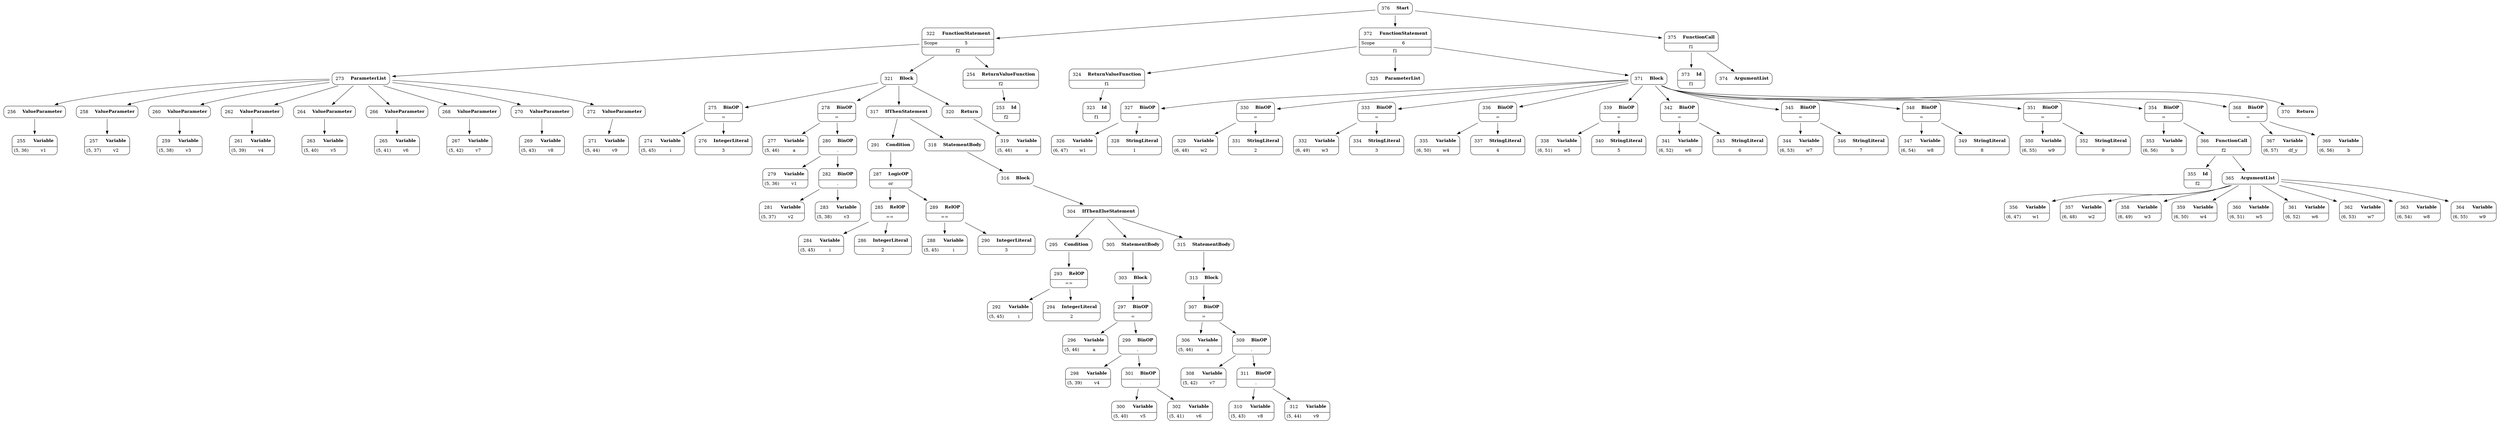 digraph ast {
node [shape=none];
256 [label=<<TABLE border='1' cellspacing='0' cellpadding='10' style='rounded' ><TR><TD border='0'>256</TD><TD border='0'><B>ValueParameter</B></TD></TR></TABLE>>];
256 -> 255 [weight=2];
257 [label=<<TABLE border='1' cellspacing='0' cellpadding='10' style='rounded' ><TR><TD border='0'>257</TD><TD border='0'><B>Variable</B></TD></TR><HR/><TR><TD border='0' cellpadding='5'>(5, 37)</TD><TD border='0' cellpadding='5'>v2</TD></TR></TABLE>>];
258 [label=<<TABLE border='1' cellspacing='0' cellpadding='10' style='rounded' ><TR><TD border='0'>258</TD><TD border='0'><B>ValueParameter</B></TD></TR></TABLE>>];
258 -> 257 [weight=2];
259 [label=<<TABLE border='1' cellspacing='0' cellpadding='10' style='rounded' ><TR><TD border='0'>259</TD><TD border='0'><B>Variable</B></TD></TR><HR/><TR><TD border='0' cellpadding='5'>(5, 38)</TD><TD border='0' cellpadding='5'>v3</TD></TR></TABLE>>];
260 [label=<<TABLE border='1' cellspacing='0' cellpadding='10' style='rounded' ><TR><TD border='0'>260</TD><TD border='0'><B>ValueParameter</B></TD></TR></TABLE>>];
260 -> 259 [weight=2];
261 [label=<<TABLE border='1' cellspacing='0' cellpadding='10' style='rounded' ><TR><TD border='0'>261</TD><TD border='0'><B>Variable</B></TD></TR><HR/><TR><TD border='0' cellpadding='5'>(5, 39)</TD><TD border='0' cellpadding='5'>v4</TD></TR></TABLE>>];
262 [label=<<TABLE border='1' cellspacing='0' cellpadding='10' style='rounded' ><TR><TD border='0'>262</TD><TD border='0'><B>ValueParameter</B></TD></TR></TABLE>>];
262 -> 261 [weight=2];
263 [label=<<TABLE border='1' cellspacing='0' cellpadding='10' style='rounded' ><TR><TD border='0'>263</TD><TD border='0'><B>Variable</B></TD></TR><HR/><TR><TD border='0' cellpadding='5'>(5, 40)</TD><TD border='0' cellpadding='5'>v5</TD></TR></TABLE>>];
264 [label=<<TABLE border='1' cellspacing='0' cellpadding='10' style='rounded' ><TR><TD border='0'>264</TD><TD border='0'><B>ValueParameter</B></TD></TR></TABLE>>];
264 -> 263 [weight=2];
265 [label=<<TABLE border='1' cellspacing='0' cellpadding='10' style='rounded' ><TR><TD border='0'>265</TD><TD border='0'><B>Variable</B></TD></TR><HR/><TR><TD border='0' cellpadding='5'>(5, 41)</TD><TD border='0' cellpadding='5'>v6</TD></TR></TABLE>>];
266 [label=<<TABLE border='1' cellspacing='0' cellpadding='10' style='rounded' ><TR><TD border='0'>266</TD><TD border='0'><B>ValueParameter</B></TD></TR></TABLE>>];
266 -> 265 [weight=2];
267 [label=<<TABLE border='1' cellspacing='0' cellpadding='10' style='rounded' ><TR><TD border='0'>267</TD><TD border='0'><B>Variable</B></TD></TR><HR/><TR><TD border='0' cellpadding='5'>(5, 42)</TD><TD border='0' cellpadding='5'>v7</TD></TR></TABLE>>];
268 [label=<<TABLE border='1' cellspacing='0' cellpadding='10' style='rounded' ><TR><TD border='0'>268</TD><TD border='0'><B>ValueParameter</B></TD></TR></TABLE>>];
268 -> 267 [weight=2];
269 [label=<<TABLE border='1' cellspacing='0' cellpadding='10' style='rounded' ><TR><TD border='0'>269</TD><TD border='0'><B>Variable</B></TD></TR><HR/><TR><TD border='0' cellpadding='5'>(5, 43)</TD><TD border='0' cellpadding='5'>v8</TD></TR></TABLE>>];
270 [label=<<TABLE border='1' cellspacing='0' cellpadding='10' style='rounded' ><TR><TD border='0'>270</TD><TD border='0'><B>ValueParameter</B></TD></TR></TABLE>>];
270 -> 269 [weight=2];
271 [label=<<TABLE border='1' cellspacing='0' cellpadding='10' style='rounded' ><TR><TD border='0'>271</TD><TD border='0'><B>Variable</B></TD></TR><HR/><TR><TD border='0' cellpadding='5'>(5, 44)</TD><TD border='0' cellpadding='5'>v9</TD></TR></TABLE>>];
272 [label=<<TABLE border='1' cellspacing='0' cellpadding='10' style='rounded' ><TR><TD border='0'>272</TD><TD border='0'><B>ValueParameter</B></TD></TR></TABLE>>];
272 -> 271 [weight=2];
273 [label=<<TABLE border='1' cellspacing='0' cellpadding='10' style='rounded' ><TR><TD border='0'>273</TD><TD border='0'><B>ParameterList</B></TD></TR></TABLE>>];
273 -> 256 [weight=2];
273 -> 258 [weight=2];
273 -> 260 [weight=2];
273 -> 262 [weight=2];
273 -> 264 [weight=2];
273 -> 266 [weight=2];
273 -> 268 [weight=2];
273 -> 270 [weight=2];
273 -> 272 [weight=2];
274 [label=<<TABLE border='1' cellspacing='0' cellpadding='10' style='rounded' ><TR><TD border='0'>274</TD><TD border='0'><B>Variable</B></TD></TR><HR/><TR><TD border='0' cellpadding='5'>(5, 45)</TD><TD border='0' cellpadding='5'>i</TD></TR></TABLE>>];
275 [label=<<TABLE border='1' cellspacing='0' cellpadding='10' style='rounded' ><TR><TD border='0'>275</TD><TD border='0'><B>BinOP</B></TD></TR><HR/><TR><TD border='0' cellpadding='5' colspan='2'>=</TD></TR></TABLE>>];
275 -> 274 [weight=2];
275 -> 276 [weight=2];
276 [label=<<TABLE border='1' cellspacing='0' cellpadding='10' style='rounded' ><TR><TD border='0'>276</TD><TD border='0'><B>IntegerLiteral</B></TD></TR><HR/><TR><TD border='0' cellpadding='5' colspan='2'>3</TD></TR></TABLE>>];
277 [label=<<TABLE border='1' cellspacing='0' cellpadding='10' style='rounded' ><TR><TD border='0'>277</TD><TD border='0'><B>Variable</B></TD></TR><HR/><TR><TD border='0' cellpadding='5'>(5, 46)</TD><TD border='0' cellpadding='5'>a</TD></TR></TABLE>>];
278 [label=<<TABLE border='1' cellspacing='0' cellpadding='10' style='rounded' ><TR><TD border='0'>278</TD><TD border='0'><B>BinOP</B></TD></TR><HR/><TR><TD border='0' cellpadding='5' colspan='2'>=</TD></TR></TABLE>>];
278 -> 277 [weight=2];
278 -> 280 [weight=2];
279 [label=<<TABLE border='1' cellspacing='0' cellpadding='10' style='rounded' ><TR><TD border='0'>279</TD><TD border='0'><B>Variable</B></TD></TR><HR/><TR><TD border='0' cellpadding='5'>(5, 36)</TD><TD border='0' cellpadding='5'>v1</TD></TR></TABLE>>];
280 [label=<<TABLE border='1' cellspacing='0' cellpadding='10' style='rounded' ><TR><TD border='0'>280</TD><TD border='0'><B>BinOP</B></TD></TR><HR/><TR><TD border='0' cellpadding='5' colspan='2'>.</TD></TR></TABLE>>];
280 -> 279 [weight=2];
280 -> 282 [weight=2];
281 [label=<<TABLE border='1' cellspacing='0' cellpadding='10' style='rounded' ><TR><TD border='0'>281</TD><TD border='0'><B>Variable</B></TD></TR><HR/><TR><TD border='0' cellpadding='5'>(5, 37)</TD><TD border='0' cellpadding='5'>v2</TD></TR></TABLE>>];
282 [label=<<TABLE border='1' cellspacing='0' cellpadding='10' style='rounded' ><TR><TD border='0'>282</TD><TD border='0'><B>BinOP</B></TD></TR><HR/><TR><TD border='0' cellpadding='5' colspan='2'>.</TD></TR></TABLE>>];
282 -> 281 [weight=2];
282 -> 283 [weight=2];
283 [label=<<TABLE border='1' cellspacing='0' cellpadding='10' style='rounded' ><TR><TD border='0'>283</TD><TD border='0'><B>Variable</B></TD></TR><HR/><TR><TD border='0' cellpadding='5'>(5, 38)</TD><TD border='0' cellpadding='5'>v3</TD></TR></TABLE>>];
284 [label=<<TABLE border='1' cellspacing='0' cellpadding='10' style='rounded' ><TR><TD border='0'>284</TD><TD border='0'><B>Variable</B></TD></TR><HR/><TR><TD border='0' cellpadding='5'>(5, 45)</TD><TD border='0' cellpadding='5'>i</TD></TR></TABLE>>];
285 [label=<<TABLE border='1' cellspacing='0' cellpadding='10' style='rounded' ><TR><TD border='0'>285</TD><TD border='0'><B>RelOP</B></TD></TR><HR/><TR><TD border='0' cellpadding='5' colspan='2'>==</TD></TR></TABLE>>];
285 -> 284 [weight=2];
285 -> 286 [weight=2];
286 [label=<<TABLE border='1' cellspacing='0' cellpadding='10' style='rounded' ><TR><TD border='0'>286</TD><TD border='0'><B>IntegerLiteral</B></TD></TR><HR/><TR><TD border='0' cellpadding='5' colspan='2'>2</TD></TR></TABLE>>];
287 [label=<<TABLE border='1' cellspacing='0' cellpadding='10' style='rounded' ><TR><TD border='0'>287</TD><TD border='0'><B>LogicOP</B></TD></TR><HR/><TR><TD border='0' cellpadding='5' colspan='2'>or</TD></TR></TABLE>>];
287 -> 285 [weight=2];
287 -> 289 [weight=2];
288 [label=<<TABLE border='1' cellspacing='0' cellpadding='10' style='rounded' ><TR><TD border='0'>288</TD><TD border='0'><B>Variable</B></TD></TR><HR/><TR><TD border='0' cellpadding='5'>(5, 45)</TD><TD border='0' cellpadding='5'>i</TD></TR></TABLE>>];
289 [label=<<TABLE border='1' cellspacing='0' cellpadding='10' style='rounded' ><TR><TD border='0'>289</TD><TD border='0'><B>RelOP</B></TD></TR><HR/><TR><TD border='0' cellpadding='5' colspan='2'>==</TD></TR></TABLE>>];
289 -> 288 [weight=2];
289 -> 290 [weight=2];
290 [label=<<TABLE border='1' cellspacing='0' cellpadding='10' style='rounded' ><TR><TD border='0'>290</TD><TD border='0'><B>IntegerLiteral</B></TD></TR><HR/><TR><TD border='0' cellpadding='5' colspan='2'>3</TD></TR></TABLE>>];
291 [label=<<TABLE border='1' cellspacing='0' cellpadding='10' style='rounded' ><TR><TD border='0'>291</TD><TD border='0'><B>Condition</B></TD></TR></TABLE>>];
291 -> 287 [weight=2];
292 [label=<<TABLE border='1' cellspacing='0' cellpadding='10' style='rounded' ><TR><TD border='0'>292</TD><TD border='0'><B>Variable</B></TD></TR><HR/><TR><TD border='0' cellpadding='5'>(5, 45)</TD><TD border='0' cellpadding='5'>i</TD></TR></TABLE>>];
293 [label=<<TABLE border='1' cellspacing='0' cellpadding='10' style='rounded' ><TR><TD border='0'>293</TD><TD border='0'><B>RelOP</B></TD></TR><HR/><TR><TD border='0' cellpadding='5' colspan='2'>==</TD></TR></TABLE>>];
293 -> 292 [weight=2];
293 -> 294 [weight=2];
294 [label=<<TABLE border='1' cellspacing='0' cellpadding='10' style='rounded' ><TR><TD border='0'>294</TD><TD border='0'><B>IntegerLiteral</B></TD></TR><HR/><TR><TD border='0' cellpadding='5' colspan='2'>2</TD></TR></TABLE>>];
295 [label=<<TABLE border='1' cellspacing='0' cellpadding='10' style='rounded' ><TR><TD border='0'>295</TD><TD border='0'><B>Condition</B></TD></TR></TABLE>>];
295 -> 293 [weight=2];
296 [label=<<TABLE border='1' cellspacing='0' cellpadding='10' style='rounded' ><TR><TD border='0'>296</TD><TD border='0'><B>Variable</B></TD></TR><HR/><TR><TD border='0' cellpadding='5'>(5, 46)</TD><TD border='0' cellpadding='5'>a</TD></TR></TABLE>>];
297 [label=<<TABLE border='1' cellspacing='0' cellpadding='10' style='rounded' ><TR><TD border='0'>297</TD><TD border='0'><B>BinOP</B></TD></TR><HR/><TR><TD border='0' cellpadding='5' colspan='2'>=</TD></TR></TABLE>>];
297 -> 296 [weight=2];
297 -> 299 [weight=2];
298 [label=<<TABLE border='1' cellspacing='0' cellpadding='10' style='rounded' ><TR><TD border='0'>298</TD><TD border='0'><B>Variable</B></TD></TR><HR/><TR><TD border='0' cellpadding='5'>(5, 39)</TD><TD border='0' cellpadding='5'>v4</TD></TR></TABLE>>];
299 [label=<<TABLE border='1' cellspacing='0' cellpadding='10' style='rounded' ><TR><TD border='0'>299</TD><TD border='0'><B>BinOP</B></TD></TR><HR/><TR><TD border='0' cellpadding='5' colspan='2'>.</TD></TR></TABLE>>];
299 -> 298 [weight=2];
299 -> 301 [weight=2];
300 [label=<<TABLE border='1' cellspacing='0' cellpadding='10' style='rounded' ><TR><TD border='0'>300</TD><TD border='0'><B>Variable</B></TD></TR><HR/><TR><TD border='0' cellpadding='5'>(5, 40)</TD><TD border='0' cellpadding='5'>v5</TD></TR></TABLE>>];
301 [label=<<TABLE border='1' cellspacing='0' cellpadding='10' style='rounded' ><TR><TD border='0'>301</TD><TD border='0'><B>BinOP</B></TD></TR><HR/><TR><TD border='0' cellpadding='5' colspan='2'>.</TD></TR></TABLE>>];
301 -> 300 [weight=2];
301 -> 302 [weight=2];
302 [label=<<TABLE border='1' cellspacing='0' cellpadding='10' style='rounded' ><TR><TD border='0'>302</TD><TD border='0'><B>Variable</B></TD></TR><HR/><TR><TD border='0' cellpadding='5'>(5, 41)</TD><TD border='0' cellpadding='5'>v6</TD></TR></TABLE>>];
303 [label=<<TABLE border='1' cellspacing='0' cellpadding='10' style='rounded' ><TR><TD border='0'>303</TD><TD border='0'><B>Block</B></TD></TR></TABLE>>];
303 -> 297 [weight=2];
304 [label=<<TABLE border='1' cellspacing='0' cellpadding='10' style='rounded' ><TR><TD border='0'>304</TD><TD border='0'><B>IfThenElseStatement</B></TD></TR></TABLE>>];
304 -> 295 [weight=2];
304 -> 305 [weight=2];
304 -> 315 [weight=2];
305 [label=<<TABLE border='1' cellspacing='0' cellpadding='10' style='rounded' ><TR><TD border='0'>305</TD><TD border='0'><B>StatementBody</B></TD></TR></TABLE>>];
305 -> 303 [weight=2];
306 [label=<<TABLE border='1' cellspacing='0' cellpadding='10' style='rounded' ><TR><TD border='0'>306</TD><TD border='0'><B>Variable</B></TD></TR><HR/><TR><TD border='0' cellpadding='5'>(5, 46)</TD><TD border='0' cellpadding='5'>a</TD></TR></TABLE>>];
307 [label=<<TABLE border='1' cellspacing='0' cellpadding='10' style='rounded' ><TR><TD border='0'>307</TD><TD border='0'><B>BinOP</B></TD></TR><HR/><TR><TD border='0' cellpadding='5' colspan='2'>=</TD></TR></TABLE>>];
307 -> 306 [weight=2];
307 -> 309 [weight=2];
308 [label=<<TABLE border='1' cellspacing='0' cellpadding='10' style='rounded' ><TR><TD border='0'>308</TD><TD border='0'><B>Variable</B></TD></TR><HR/><TR><TD border='0' cellpadding='5'>(5, 42)</TD><TD border='0' cellpadding='5'>v7</TD></TR></TABLE>>];
309 [label=<<TABLE border='1' cellspacing='0' cellpadding='10' style='rounded' ><TR><TD border='0'>309</TD><TD border='0'><B>BinOP</B></TD></TR><HR/><TR><TD border='0' cellpadding='5' colspan='2'>.</TD></TR></TABLE>>];
309 -> 308 [weight=2];
309 -> 311 [weight=2];
310 [label=<<TABLE border='1' cellspacing='0' cellpadding='10' style='rounded' ><TR><TD border='0'>310</TD><TD border='0'><B>Variable</B></TD></TR><HR/><TR><TD border='0' cellpadding='5'>(5, 43)</TD><TD border='0' cellpadding='5'>v8</TD></TR></TABLE>>];
311 [label=<<TABLE border='1' cellspacing='0' cellpadding='10' style='rounded' ><TR><TD border='0'>311</TD><TD border='0'><B>BinOP</B></TD></TR><HR/><TR><TD border='0' cellpadding='5' colspan='2'>.</TD></TR></TABLE>>];
311 -> 310 [weight=2];
311 -> 312 [weight=2];
312 [label=<<TABLE border='1' cellspacing='0' cellpadding='10' style='rounded' ><TR><TD border='0'>312</TD><TD border='0'><B>Variable</B></TD></TR><HR/><TR><TD border='0' cellpadding='5'>(5, 44)</TD><TD border='0' cellpadding='5'>v9</TD></TR></TABLE>>];
313 [label=<<TABLE border='1' cellspacing='0' cellpadding='10' style='rounded' ><TR><TD border='0'>313</TD><TD border='0'><B>Block</B></TD></TR></TABLE>>];
313 -> 307 [weight=2];
315 [label=<<TABLE border='1' cellspacing='0' cellpadding='10' style='rounded' ><TR><TD border='0'>315</TD><TD border='0'><B>StatementBody</B></TD></TR></TABLE>>];
315 -> 313 [weight=2];
316 [label=<<TABLE border='1' cellspacing='0' cellpadding='10' style='rounded' ><TR><TD border='0'>316</TD><TD border='0'><B>Block</B></TD></TR></TABLE>>];
316 -> 304 [weight=2];
317 [label=<<TABLE border='1' cellspacing='0' cellpadding='10' style='rounded' ><TR><TD border='0'>317</TD><TD border='0'><B>IfThenStatement</B></TD></TR></TABLE>>];
317 -> 291 [weight=2];
317 -> 318 [weight=2];
318 [label=<<TABLE border='1' cellspacing='0' cellpadding='10' style='rounded' ><TR><TD border='0'>318</TD><TD border='0'><B>StatementBody</B></TD></TR></TABLE>>];
318 -> 316 [weight=2];
319 [label=<<TABLE border='1' cellspacing='0' cellpadding='10' style='rounded' ><TR><TD border='0'>319</TD><TD border='0'><B>Variable</B></TD></TR><HR/><TR><TD border='0' cellpadding='5'>(5, 46)</TD><TD border='0' cellpadding='5'>a</TD></TR></TABLE>>];
320 [label=<<TABLE border='1' cellspacing='0' cellpadding='10' style='rounded' ><TR><TD border='0'>320</TD><TD border='0'><B>Return</B></TD></TR></TABLE>>];
320 -> 319 [weight=2];
321 [label=<<TABLE border='1' cellspacing='0' cellpadding='10' style='rounded' ><TR><TD border='0'>321</TD><TD border='0'><B>Block</B></TD></TR></TABLE>>];
321 -> 275 [weight=2];
321 -> 278 [weight=2];
321 -> 317 [weight=2];
321 -> 320 [weight=2];
322 [label=<<TABLE border='1' cellspacing='0' cellpadding='10' style='rounded' ><TR><TD border='0'>322</TD><TD border='0'><B>FunctionStatement</B></TD></TR><HR/><TR><TD border='0' cellpadding='5'>Scope</TD><TD border='0' cellpadding='5'>5</TD></TR><HR/><TR><TD border='0' cellpadding='5' colspan='2'>f2</TD></TR></TABLE>>];
322 -> 254 [weight=2];
322 -> 273 [weight=2];
322 -> 321 [weight=2];
323 [label=<<TABLE border='1' cellspacing='0' cellpadding='10' style='rounded' ><TR><TD border='0'>323</TD><TD border='0'><B>Id</B></TD></TR><HR/><TR><TD border='0' cellpadding='5' colspan='2'>f1</TD></TR></TABLE>>];
324 [label=<<TABLE border='1' cellspacing='0' cellpadding='10' style='rounded' ><TR><TD border='0'>324</TD><TD border='0'><B>ReturnValueFunction</B></TD></TR><HR/><TR><TD border='0' cellpadding='5' colspan='2'>f1</TD></TR></TABLE>>];
324 -> 323 [weight=2];
325 [label=<<TABLE border='1' cellspacing='0' cellpadding='10' style='rounded' ><TR><TD border='0'>325</TD><TD border='0'><B>ParameterList</B></TD></TR></TABLE>>];
326 [label=<<TABLE border='1' cellspacing='0' cellpadding='10' style='rounded' ><TR><TD border='0'>326</TD><TD border='0'><B>Variable</B></TD></TR><HR/><TR><TD border='0' cellpadding='5'>(6, 47)</TD><TD border='0' cellpadding='5'>w1</TD></TR></TABLE>>];
327 [label=<<TABLE border='1' cellspacing='0' cellpadding='10' style='rounded' ><TR><TD border='0'>327</TD><TD border='0'><B>BinOP</B></TD></TR><HR/><TR><TD border='0' cellpadding='5' colspan='2'>=</TD></TR></TABLE>>];
327 -> 326 [weight=2];
327 -> 328 [weight=2];
328 [label=<<TABLE border='1' cellspacing='0' cellpadding='10' style='rounded' ><TR><TD border='0'>328</TD><TD border='0'><B>StringLiteral</B></TD></TR><HR/><TR><TD border='0' cellpadding='5' colspan='2'>1</TD></TR></TABLE>>];
329 [label=<<TABLE border='1' cellspacing='0' cellpadding='10' style='rounded' ><TR><TD border='0'>329</TD><TD border='0'><B>Variable</B></TD></TR><HR/><TR><TD border='0' cellpadding='5'>(6, 48)</TD><TD border='0' cellpadding='5'>w2</TD></TR></TABLE>>];
330 [label=<<TABLE border='1' cellspacing='0' cellpadding='10' style='rounded' ><TR><TD border='0'>330</TD><TD border='0'><B>BinOP</B></TD></TR><HR/><TR><TD border='0' cellpadding='5' colspan='2'>=</TD></TR></TABLE>>];
330 -> 329 [weight=2];
330 -> 331 [weight=2];
331 [label=<<TABLE border='1' cellspacing='0' cellpadding='10' style='rounded' ><TR><TD border='0'>331</TD><TD border='0'><B>StringLiteral</B></TD></TR><HR/><TR><TD border='0' cellpadding='5' colspan='2'>2</TD></TR></TABLE>>];
332 [label=<<TABLE border='1' cellspacing='0' cellpadding='10' style='rounded' ><TR><TD border='0'>332</TD><TD border='0'><B>Variable</B></TD></TR><HR/><TR><TD border='0' cellpadding='5'>(6, 49)</TD><TD border='0' cellpadding='5'>w3</TD></TR></TABLE>>];
333 [label=<<TABLE border='1' cellspacing='0' cellpadding='10' style='rounded' ><TR><TD border='0'>333</TD><TD border='0'><B>BinOP</B></TD></TR><HR/><TR><TD border='0' cellpadding='5' colspan='2'>=</TD></TR></TABLE>>];
333 -> 332 [weight=2];
333 -> 334 [weight=2];
334 [label=<<TABLE border='1' cellspacing='0' cellpadding='10' style='rounded' ><TR><TD border='0'>334</TD><TD border='0'><B>StringLiteral</B></TD></TR><HR/><TR><TD border='0' cellpadding='5' colspan='2'>3</TD></TR></TABLE>>];
335 [label=<<TABLE border='1' cellspacing='0' cellpadding='10' style='rounded' ><TR><TD border='0'>335</TD><TD border='0'><B>Variable</B></TD></TR><HR/><TR><TD border='0' cellpadding='5'>(6, 50)</TD><TD border='0' cellpadding='5'>w4</TD></TR></TABLE>>];
336 [label=<<TABLE border='1' cellspacing='0' cellpadding='10' style='rounded' ><TR><TD border='0'>336</TD><TD border='0'><B>BinOP</B></TD></TR><HR/><TR><TD border='0' cellpadding='5' colspan='2'>=</TD></TR></TABLE>>];
336 -> 335 [weight=2];
336 -> 337 [weight=2];
337 [label=<<TABLE border='1' cellspacing='0' cellpadding='10' style='rounded' ><TR><TD border='0'>337</TD><TD border='0'><B>StringLiteral</B></TD></TR><HR/><TR><TD border='0' cellpadding='5' colspan='2'>4</TD></TR></TABLE>>];
338 [label=<<TABLE border='1' cellspacing='0' cellpadding='10' style='rounded' ><TR><TD border='0'>338</TD><TD border='0'><B>Variable</B></TD></TR><HR/><TR><TD border='0' cellpadding='5'>(6, 51)</TD><TD border='0' cellpadding='5'>w5</TD></TR></TABLE>>];
339 [label=<<TABLE border='1' cellspacing='0' cellpadding='10' style='rounded' ><TR><TD border='0'>339</TD><TD border='0'><B>BinOP</B></TD></TR><HR/><TR><TD border='0' cellpadding='5' colspan='2'>=</TD></TR></TABLE>>];
339 -> 338 [weight=2];
339 -> 340 [weight=2];
340 [label=<<TABLE border='1' cellspacing='0' cellpadding='10' style='rounded' ><TR><TD border='0'>340</TD><TD border='0'><B>StringLiteral</B></TD></TR><HR/><TR><TD border='0' cellpadding='5' colspan='2'>5</TD></TR></TABLE>>];
341 [label=<<TABLE border='1' cellspacing='0' cellpadding='10' style='rounded' ><TR><TD border='0'>341</TD><TD border='0'><B>Variable</B></TD></TR><HR/><TR><TD border='0' cellpadding='5'>(6, 52)</TD><TD border='0' cellpadding='5'>w6</TD></TR></TABLE>>];
342 [label=<<TABLE border='1' cellspacing='0' cellpadding='10' style='rounded' ><TR><TD border='0'>342</TD><TD border='0'><B>BinOP</B></TD></TR><HR/><TR><TD border='0' cellpadding='5' colspan='2'>=</TD></TR></TABLE>>];
342 -> 341 [weight=2];
342 -> 343 [weight=2];
343 [label=<<TABLE border='1' cellspacing='0' cellpadding='10' style='rounded' ><TR><TD border='0'>343</TD><TD border='0'><B>StringLiteral</B></TD></TR><HR/><TR><TD border='0' cellpadding='5' colspan='2'>6</TD></TR></TABLE>>];
344 [label=<<TABLE border='1' cellspacing='0' cellpadding='10' style='rounded' ><TR><TD border='0'>344</TD><TD border='0'><B>Variable</B></TD></TR><HR/><TR><TD border='0' cellpadding='5'>(6, 53)</TD><TD border='0' cellpadding='5'>w7</TD></TR></TABLE>>];
345 [label=<<TABLE border='1' cellspacing='0' cellpadding='10' style='rounded' ><TR><TD border='0'>345</TD><TD border='0'><B>BinOP</B></TD></TR><HR/><TR><TD border='0' cellpadding='5' colspan='2'>=</TD></TR></TABLE>>];
345 -> 344 [weight=2];
345 -> 346 [weight=2];
346 [label=<<TABLE border='1' cellspacing='0' cellpadding='10' style='rounded' ><TR><TD border='0'>346</TD><TD border='0'><B>StringLiteral</B></TD></TR><HR/><TR><TD border='0' cellpadding='5' colspan='2'>7</TD></TR></TABLE>>];
347 [label=<<TABLE border='1' cellspacing='0' cellpadding='10' style='rounded' ><TR><TD border='0'>347</TD><TD border='0'><B>Variable</B></TD></TR><HR/><TR><TD border='0' cellpadding='5'>(6, 54)</TD><TD border='0' cellpadding='5'>w8</TD></TR></TABLE>>];
348 [label=<<TABLE border='1' cellspacing='0' cellpadding='10' style='rounded' ><TR><TD border='0'>348</TD><TD border='0'><B>BinOP</B></TD></TR><HR/><TR><TD border='0' cellpadding='5' colspan='2'>=</TD></TR></TABLE>>];
348 -> 347 [weight=2];
348 -> 349 [weight=2];
349 [label=<<TABLE border='1' cellspacing='0' cellpadding='10' style='rounded' ><TR><TD border='0'>349</TD><TD border='0'><B>StringLiteral</B></TD></TR><HR/><TR><TD border='0' cellpadding='5' colspan='2'>8</TD></TR></TABLE>>];
350 [label=<<TABLE border='1' cellspacing='0' cellpadding='10' style='rounded' ><TR><TD border='0'>350</TD><TD border='0'><B>Variable</B></TD></TR><HR/><TR><TD border='0' cellpadding='5'>(6, 55)</TD><TD border='0' cellpadding='5'>w9</TD></TR></TABLE>>];
351 [label=<<TABLE border='1' cellspacing='0' cellpadding='10' style='rounded' ><TR><TD border='0'>351</TD><TD border='0'><B>BinOP</B></TD></TR><HR/><TR><TD border='0' cellpadding='5' colspan='2'>=</TD></TR></TABLE>>];
351 -> 350 [weight=2];
351 -> 352 [weight=2];
352 [label=<<TABLE border='1' cellspacing='0' cellpadding='10' style='rounded' ><TR><TD border='0'>352</TD><TD border='0'><B>StringLiteral</B></TD></TR><HR/><TR><TD border='0' cellpadding='5' colspan='2'>9</TD></TR></TABLE>>];
353 [label=<<TABLE border='1' cellspacing='0' cellpadding='10' style='rounded' ><TR><TD border='0'>353</TD><TD border='0'><B>Variable</B></TD></TR><HR/><TR><TD border='0' cellpadding='5'>(6, 56)</TD><TD border='0' cellpadding='5'>b</TD></TR></TABLE>>];
354 [label=<<TABLE border='1' cellspacing='0' cellpadding='10' style='rounded' ><TR><TD border='0'>354</TD><TD border='0'><B>BinOP</B></TD></TR><HR/><TR><TD border='0' cellpadding='5' colspan='2'>=</TD></TR></TABLE>>];
354 -> 353 [weight=2];
354 -> 366 [weight=2];
355 [label=<<TABLE border='1' cellspacing='0' cellpadding='10' style='rounded' ><TR><TD border='0'>355</TD><TD border='0'><B>Id</B></TD></TR><HR/><TR><TD border='0' cellpadding='5' colspan='2'>f2</TD></TR></TABLE>>];
356 [label=<<TABLE border='1' cellspacing='0' cellpadding='10' style='rounded' ><TR><TD border='0'>356</TD><TD border='0'><B>Variable</B></TD></TR><HR/><TR><TD border='0' cellpadding='5'>(6, 47)</TD><TD border='0' cellpadding='5'>w1</TD></TR></TABLE>>];
357 [label=<<TABLE border='1' cellspacing='0' cellpadding='10' style='rounded' ><TR><TD border='0'>357</TD><TD border='0'><B>Variable</B></TD></TR><HR/><TR><TD border='0' cellpadding='5'>(6, 48)</TD><TD border='0' cellpadding='5'>w2</TD></TR></TABLE>>];
358 [label=<<TABLE border='1' cellspacing='0' cellpadding='10' style='rounded' ><TR><TD border='0'>358</TD><TD border='0'><B>Variable</B></TD></TR><HR/><TR><TD border='0' cellpadding='5'>(6, 49)</TD><TD border='0' cellpadding='5'>w3</TD></TR></TABLE>>];
359 [label=<<TABLE border='1' cellspacing='0' cellpadding='10' style='rounded' ><TR><TD border='0'>359</TD><TD border='0'><B>Variable</B></TD></TR><HR/><TR><TD border='0' cellpadding='5'>(6, 50)</TD><TD border='0' cellpadding='5'>w4</TD></TR></TABLE>>];
360 [label=<<TABLE border='1' cellspacing='0' cellpadding='10' style='rounded' ><TR><TD border='0'>360</TD><TD border='0'><B>Variable</B></TD></TR><HR/><TR><TD border='0' cellpadding='5'>(6, 51)</TD><TD border='0' cellpadding='5'>w5</TD></TR></TABLE>>];
361 [label=<<TABLE border='1' cellspacing='0' cellpadding='10' style='rounded' ><TR><TD border='0'>361</TD><TD border='0'><B>Variable</B></TD></TR><HR/><TR><TD border='0' cellpadding='5'>(6, 52)</TD><TD border='0' cellpadding='5'>w6</TD></TR></TABLE>>];
362 [label=<<TABLE border='1' cellspacing='0' cellpadding='10' style='rounded' ><TR><TD border='0'>362</TD><TD border='0'><B>Variable</B></TD></TR><HR/><TR><TD border='0' cellpadding='5'>(6, 53)</TD><TD border='0' cellpadding='5'>w7</TD></TR></TABLE>>];
363 [label=<<TABLE border='1' cellspacing='0' cellpadding='10' style='rounded' ><TR><TD border='0'>363</TD><TD border='0'><B>Variable</B></TD></TR><HR/><TR><TD border='0' cellpadding='5'>(6, 54)</TD><TD border='0' cellpadding='5'>w8</TD></TR></TABLE>>];
364 [label=<<TABLE border='1' cellspacing='0' cellpadding='10' style='rounded' ><TR><TD border='0'>364</TD><TD border='0'><B>Variable</B></TD></TR><HR/><TR><TD border='0' cellpadding='5'>(6, 55)</TD><TD border='0' cellpadding='5'>w9</TD></TR></TABLE>>];
365 [label=<<TABLE border='1' cellspacing='0' cellpadding='10' style='rounded' ><TR><TD border='0'>365</TD><TD border='0'><B>ArgumentList</B></TD></TR></TABLE>>];
365 -> 356 [weight=2];
365 -> 357 [weight=2];
365 -> 358 [weight=2];
365 -> 359 [weight=2];
365 -> 360 [weight=2];
365 -> 361 [weight=2];
365 -> 362 [weight=2];
365 -> 363 [weight=2];
365 -> 364 [weight=2];
366 [label=<<TABLE border='1' cellspacing='0' cellpadding='10' style='rounded' ><TR><TD border='0'>366</TD><TD border='0'><B>FunctionCall</B></TD></TR><HR/><TR><TD border='0' cellpadding='5' colspan='2'>f2</TD></TR></TABLE>>];
366 -> 355 [weight=2];
366 -> 365 [weight=2];
367 [label=<<TABLE border='1' cellspacing='0' cellpadding='10' style='rounded' ><TR><TD border='0'>367</TD><TD border='0'><B>Variable</B></TD></TR><HR/><TR><TD border='0' cellpadding='5'>(6, 57)</TD><TD border='0' cellpadding='5'>df_y</TD></TR></TABLE>>];
368 [label=<<TABLE border='1' cellspacing='0' cellpadding='10' style='rounded' ><TR><TD border='0'>368</TD><TD border='0'><B>BinOP</B></TD></TR><HR/><TR><TD border='0' cellpadding='5' colspan='2'>=</TD></TR></TABLE>>];
368 -> 367 [weight=2];
368 -> 369 [weight=2];
369 [label=<<TABLE border='1' cellspacing='0' cellpadding='10' style='rounded' ><TR><TD border='0'>369</TD><TD border='0'><B>Variable</B></TD></TR><HR/><TR><TD border='0' cellpadding='5'>(6, 56)</TD><TD border='0' cellpadding='5'>b</TD></TR></TABLE>>];
370 [label=<<TABLE border='1' cellspacing='0' cellpadding='10' style='rounded' ><TR><TD border='0'>370</TD><TD border='0'><B>Return</B></TD></TR></TABLE>>];
371 [label=<<TABLE border='1' cellspacing='0' cellpadding='10' style='rounded' ><TR><TD border='0'>371</TD><TD border='0'><B>Block</B></TD></TR></TABLE>>];
371 -> 327 [weight=2];
371 -> 330 [weight=2];
371 -> 333 [weight=2];
371 -> 336 [weight=2];
371 -> 339 [weight=2];
371 -> 342 [weight=2];
371 -> 345 [weight=2];
371 -> 348 [weight=2];
371 -> 351 [weight=2];
371 -> 354 [weight=2];
371 -> 368 [weight=2];
371 -> 370 [weight=2];
372 [label=<<TABLE border='1' cellspacing='0' cellpadding='10' style='rounded' ><TR><TD border='0'>372</TD><TD border='0'><B>FunctionStatement</B></TD></TR><HR/><TR><TD border='0' cellpadding='5'>Scope</TD><TD border='0' cellpadding='5'>6</TD></TR><HR/><TR><TD border='0' cellpadding='5' colspan='2'>f1</TD></TR></TABLE>>];
372 -> 324 [weight=2];
372 -> 325 [weight=2];
372 -> 371 [weight=2];
373 [label=<<TABLE border='1' cellspacing='0' cellpadding='10' style='rounded' ><TR><TD border='0'>373</TD><TD border='0'><B>Id</B></TD></TR><HR/><TR><TD border='0' cellpadding='5' colspan='2'>f1</TD></TR></TABLE>>];
374 [label=<<TABLE border='1' cellspacing='0' cellpadding='10' style='rounded' ><TR><TD border='0'>374</TD><TD border='0'><B>ArgumentList</B></TD></TR></TABLE>>];
375 [label=<<TABLE border='1' cellspacing='0' cellpadding='10' style='rounded' ><TR><TD border='0'>375</TD><TD border='0'><B>FunctionCall</B></TD></TR><HR/><TR><TD border='0' cellpadding='5' colspan='2'>f1</TD></TR></TABLE>>];
375 -> 373 [weight=2];
375 -> 374 [weight=2];
376 [label=<<TABLE border='1' cellspacing='0' cellpadding='10' style='rounded' ><TR><TD border='0'>376</TD><TD border='0'><B>Start</B></TD></TR></TABLE>>];
376 -> 322 [weight=2];
376 -> 372 [weight=2];
376 -> 375 [weight=2];
253 [label=<<TABLE border='1' cellspacing='0' cellpadding='10' style='rounded' ><TR><TD border='0'>253</TD><TD border='0'><B>Id</B></TD></TR><HR/><TR><TD border='0' cellpadding='5' colspan='2'>f2</TD></TR></TABLE>>];
254 [label=<<TABLE border='1' cellspacing='0' cellpadding='10' style='rounded' ><TR><TD border='0'>254</TD><TD border='0'><B>ReturnValueFunction</B></TD></TR><HR/><TR><TD border='0' cellpadding='5' colspan='2'>f2</TD></TR></TABLE>>];
254 -> 253 [weight=2];
255 [label=<<TABLE border='1' cellspacing='0' cellpadding='10' style='rounded' ><TR><TD border='0'>255</TD><TD border='0'><B>Variable</B></TD></TR><HR/><TR><TD border='0' cellpadding='5'>(5, 36)</TD><TD border='0' cellpadding='5'>v1</TD></TR></TABLE>>];
}
